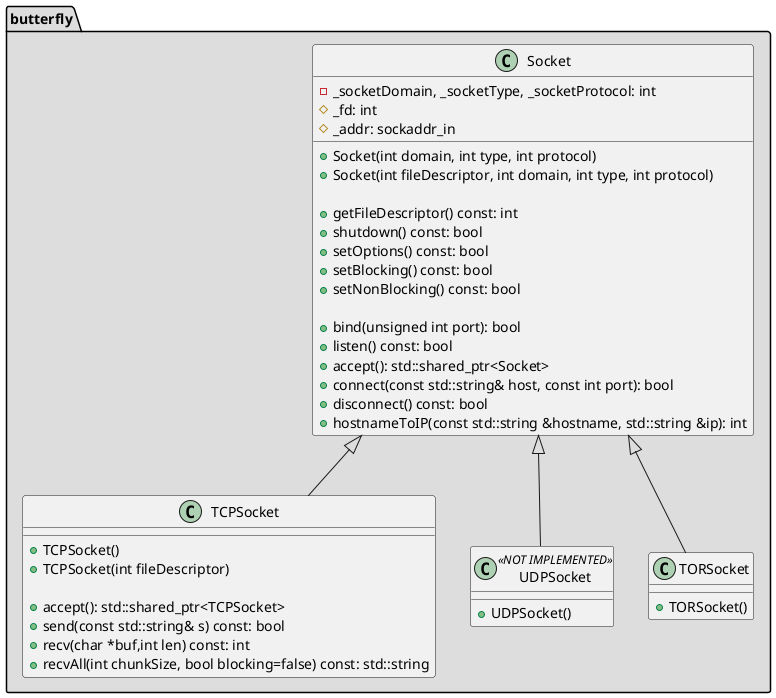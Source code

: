 @startuml

package butterfly #DDDDDD
{

class Socket
{
    - _socketDomain, _socketType, _socketProtocol: int
    # _fd: int
    # _addr: sockaddr_in

    + Socket(int domain, int type, int protocol)
    + Socket(int fileDescriptor, int domain, int type, int protocol)

    + getFileDescriptor() const: int
    + shutdown() const: bool
    + setOptions() const: bool
    + setBlocking() const: bool
    + setNonBlocking() const: bool

    + bind(unsigned int port): bool
    + listen() const: bool
    + accept(): std::shared_ptr<Socket>
    + connect(const std::string& host, const int port): bool
    + disconnect() const: bool
    + hostnameToIP(const std::string &hostname, std::string &ip): int
}

class TCPSocket
{

    + TCPSocket()
    + TCPSocket(int fileDescriptor)

    + accept(): std::shared_ptr<TCPSocket>
    + send(const std::string& s) const: bool
    + recv(char *buf,int len) const: int
    + recvAll(int chunkSize, bool blocking=false) const: std::string
}

class UDPSocket <<NOT IMPLEMENTED>>
{
    + UDPSocket()
}

class TORSocket
{

    + TORSocket()
}

Socket            <|-- TCPSocket
Socket            <|-- UDPSocket
Socket            <|-- TORSocket

}
@enduml